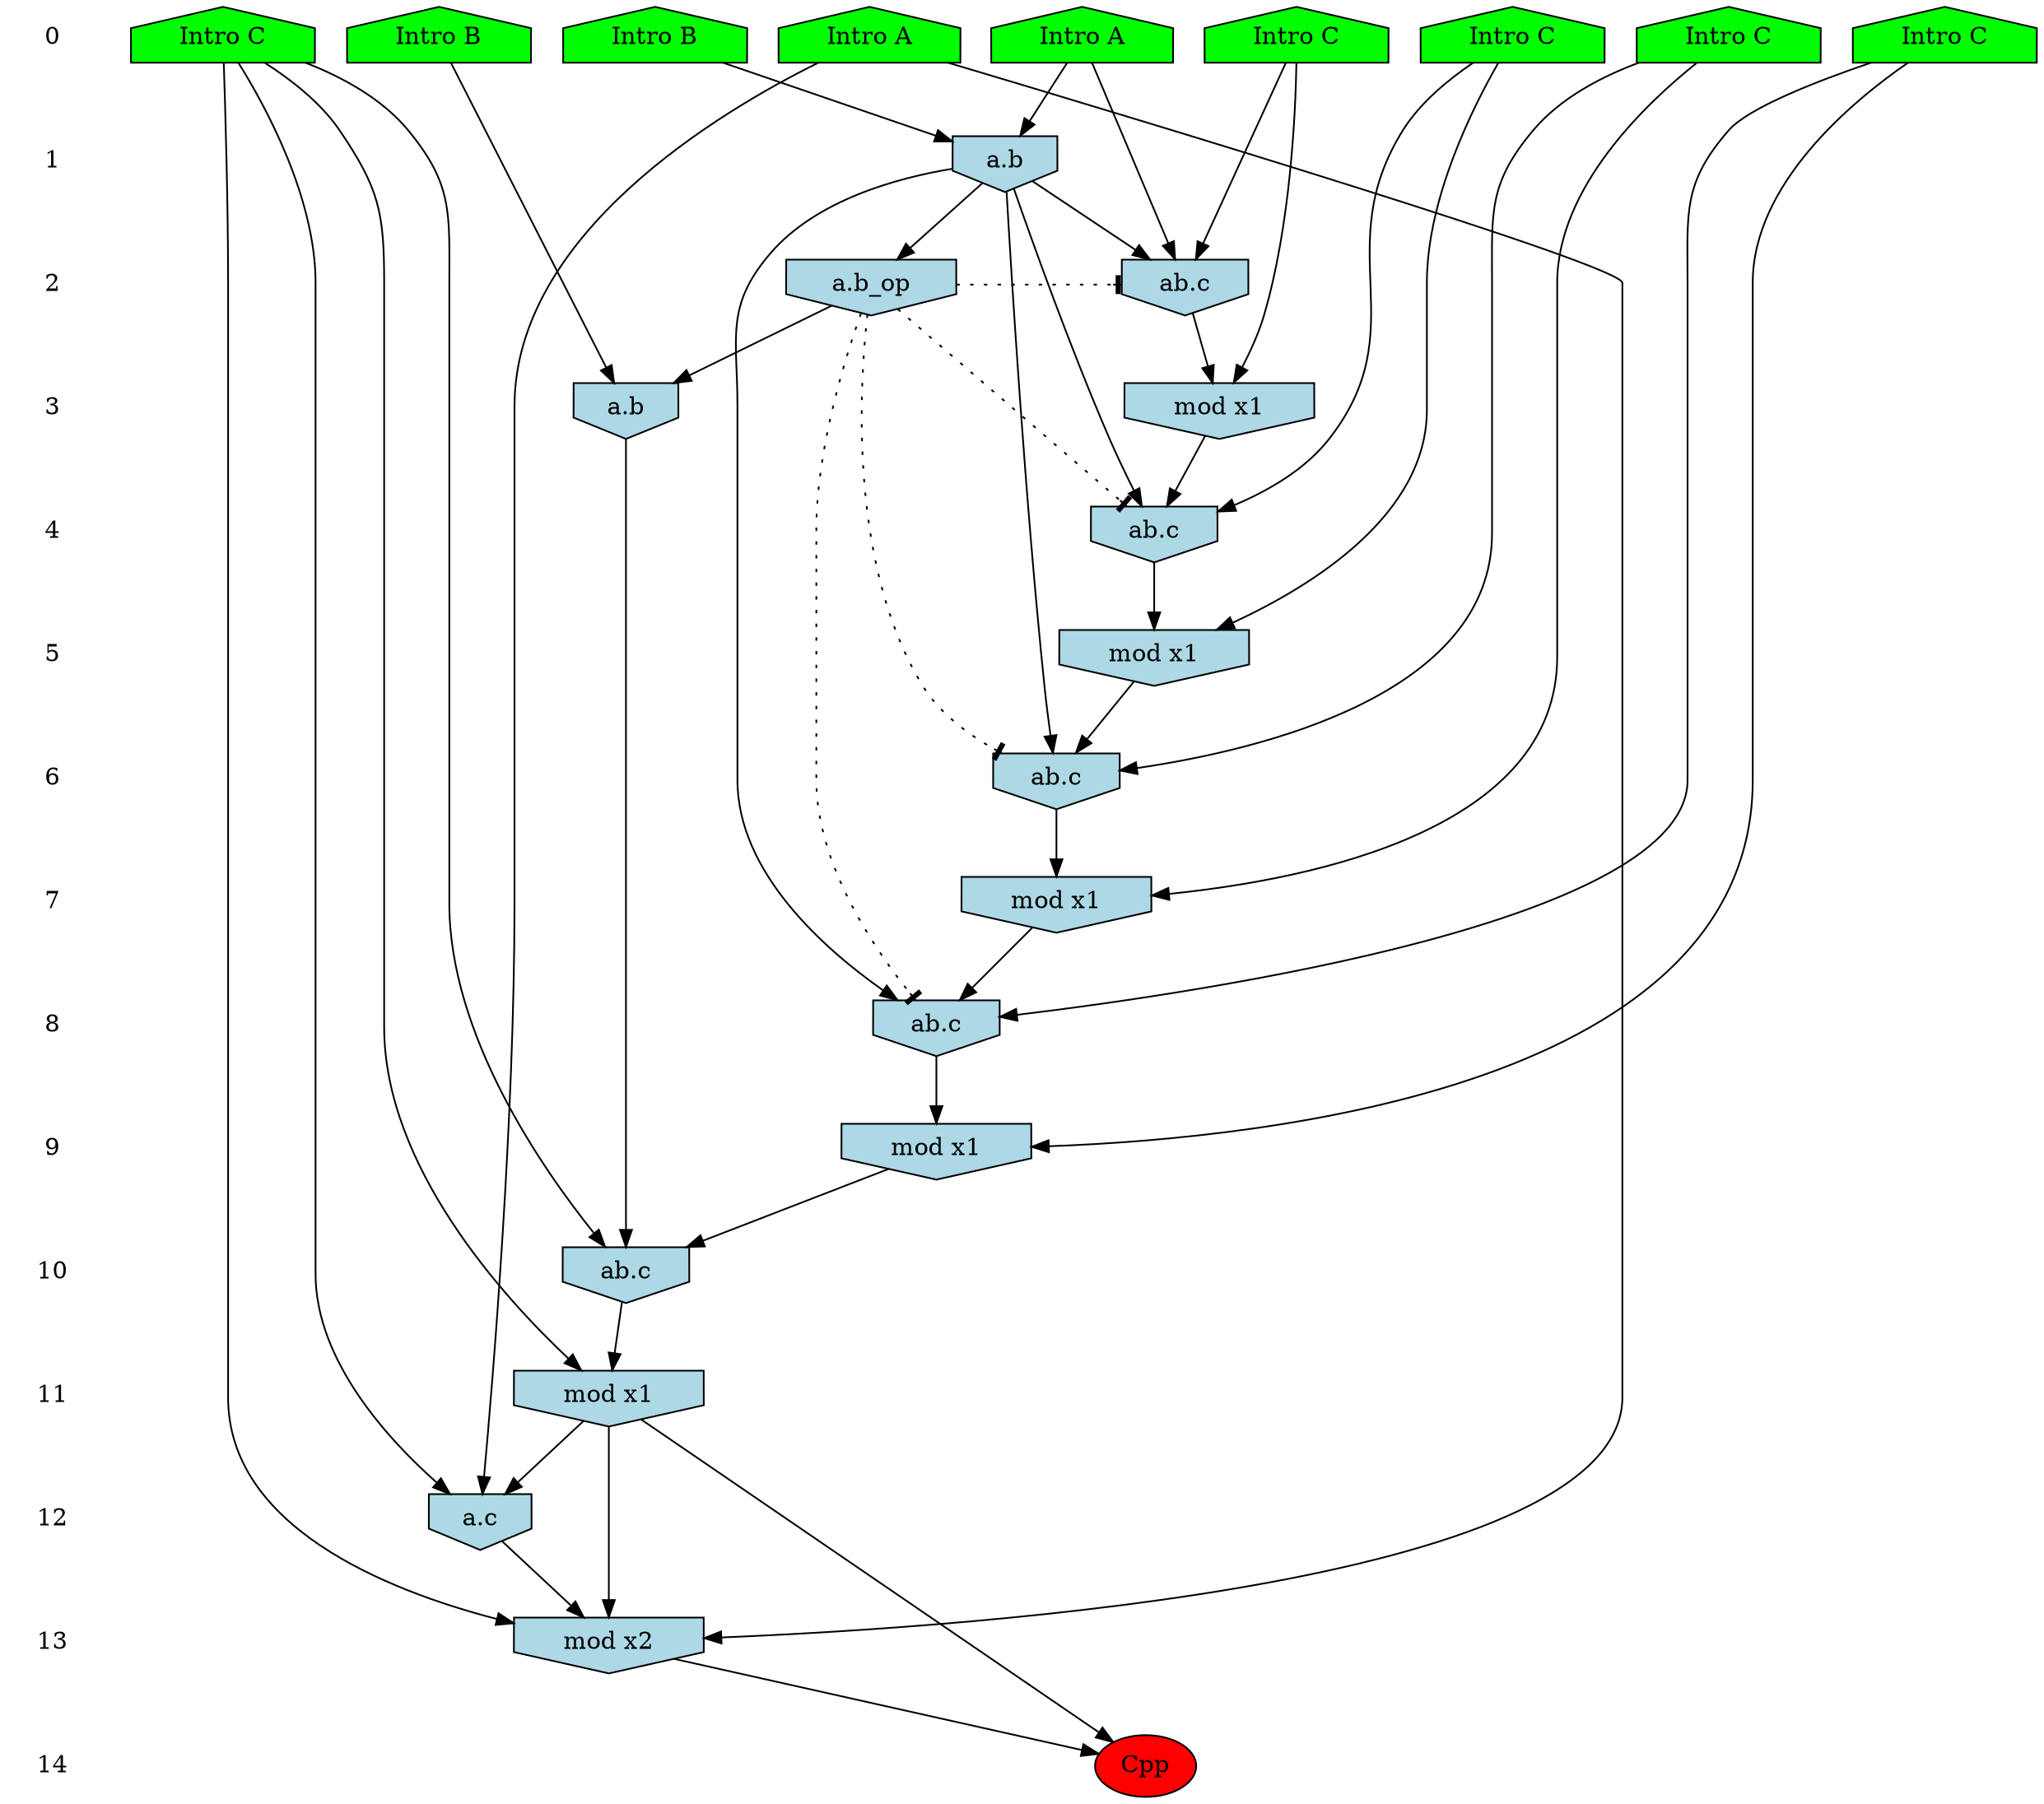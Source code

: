 /* Compression of 1 causal flows obtained in average at 1.365046E+01 t.u */
/* Compressed causal flows were: [2143] */
digraph G{
 ranksep=.5 ; 
{ rank = same ; "0" [shape=plaintext] ; node_1 [label ="Intro A", shape=house, style=filled, fillcolor=green] ;
node_2 [label ="Intro B", shape=house, style=filled, fillcolor=green] ;
node_3 [label ="Intro B", shape=house, style=filled, fillcolor=green] ;
node_4 [label ="Intro A", shape=house, style=filled, fillcolor=green] ;
node_5 [label ="Intro C", shape=house, style=filled, fillcolor=green] ;
node_6 [label ="Intro C", shape=house, style=filled, fillcolor=green] ;
node_7 [label ="Intro C", shape=house, style=filled, fillcolor=green] ;
node_8 [label ="Intro C", shape=house, style=filled, fillcolor=green] ;
node_9 [label ="Intro C", shape=house, style=filled, fillcolor=green] ;
}
{ rank = same ; "1" [shape=plaintext] ; node_10 [label="a.b", shape=invhouse, style=filled, fillcolor = lightblue] ;
}
{ rank = same ; "2" [shape=plaintext] ; node_11 [label="ab.c", shape=invhouse, style=filled, fillcolor = lightblue] ;
node_19 [label="a.b_op", shape=invhouse, style=filled, fillcolor = lightblue] ;
}
{ rank = same ; "3" [shape=plaintext] ; node_12 [label="mod x1", shape=invhouse, style=filled, fillcolor = lightblue] ;
node_20 [label="a.b", shape=invhouse, style=filled, fillcolor = lightblue] ;
}
{ rank = same ; "4" [shape=plaintext] ; node_13 [label="ab.c", shape=invhouse, style=filled, fillcolor = lightblue] ;
}
{ rank = same ; "5" [shape=plaintext] ; node_14 [label="mod x1", shape=invhouse, style=filled, fillcolor = lightblue] ;
}
{ rank = same ; "6" [shape=plaintext] ; node_15 [label="ab.c", shape=invhouse, style=filled, fillcolor = lightblue] ;
}
{ rank = same ; "7" [shape=plaintext] ; node_16 [label="mod x1", shape=invhouse, style=filled, fillcolor = lightblue] ;
}
{ rank = same ; "8" [shape=plaintext] ; node_17 [label="ab.c", shape=invhouse, style=filled, fillcolor = lightblue] ;
}
{ rank = same ; "9" [shape=plaintext] ; node_18 [label="mod x1", shape=invhouse, style=filled, fillcolor = lightblue] ;
}
{ rank = same ; "10" [shape=plaintext] ; node_21 [label="ab.c", shape=invhouse, style=filled, fillcolor = lightblue] ;
}
{ rank = same ; "11" [shape=plaintext] ; node_22 [label="mod x1", shape=invhouse, style=filled, fillcolor = lightblue] ;
}
{ rank = same ; "12" [shape=plaintext] ; node_23 [label="a.c", shape=invhouse, style=filled, fillcolor = lightblue] ;
}
{ rank = same ; "13" [shape=plaintext] ; node_24 [label="mod x2", shape=invhouse, style=filled, fillcolor = lightblue] ;
}
{ rank = same ; "14" [shape=plaintext] ; node_25 [label ="Cpp", style=filled, fillcolor=red] ;
}
"0" -> "1" [style="invis"]; 
"1" -> "2" [style="invis"]; 
"2" -> "3" [style="invis"]; 
"3" -> "4" [style="invis"]; 
"4" -> "5" [style="invis"]; 
"5" -> "6" [style="invis"]; 
"6" -> "7" [style="invis"]; 
"7" -> "8" [style="invis"]; 
"8" -> "9" [style="invis"]; 
"9" -> "10" [style="invis"]; 
"10" -> "11" [style="invis"]; 
"11" -> "12" [style="invis"]; 
"12" -> "13" [style="invis"]; 
"13" -> "14" [style="invis"]; 
node_2 -> node_10
node_4 -> node_10
node_4 -> node_11
node_6 -> node_11
node_10 -> node_11
node_6 -> node_12
node_11 -> node_12
node_5 -> node_13
node_10 -> node_13
node_12 -> node_13
node_5 -> node_14
node_13 -> node_14
node_7 -> node_15
node_10 -> node_15
node_14 -> node_15
node_7 -> node_16
node_15 -> node_16
node_9 -> node_17
node_10 -> node_17
node_16 -> node_17
node_9 -> node_18
node_17 -> node_18
node_10 -> node_19
node_3 -> node_20
node_19 -> node_20
node_8 -> node_21
node_18 -> node_21
node_20 -> node_21
node_8 -> node_22
node_21 -> node_22
node_1 -> node_23
node_8 -> node_23
node_22 -> node_23
node_1 -> node_24
node_8 -> node_24
node_22 -> node_24
node_23 -> node_24
node_22 -> node_25
node_24 -> node_25
node_19 -> node_17 [style=dotted, arrowhead = tee] 
node_19 -> node_15 [style=dotted, arrowhead = tee] 
node_19 -> node_13 [style=dotted, arrowhead = tee] 
node_19 -> node_11 [style=dotted, arrowhead = tee] 
}
/*
 Dot generation time: 0.000131
*/